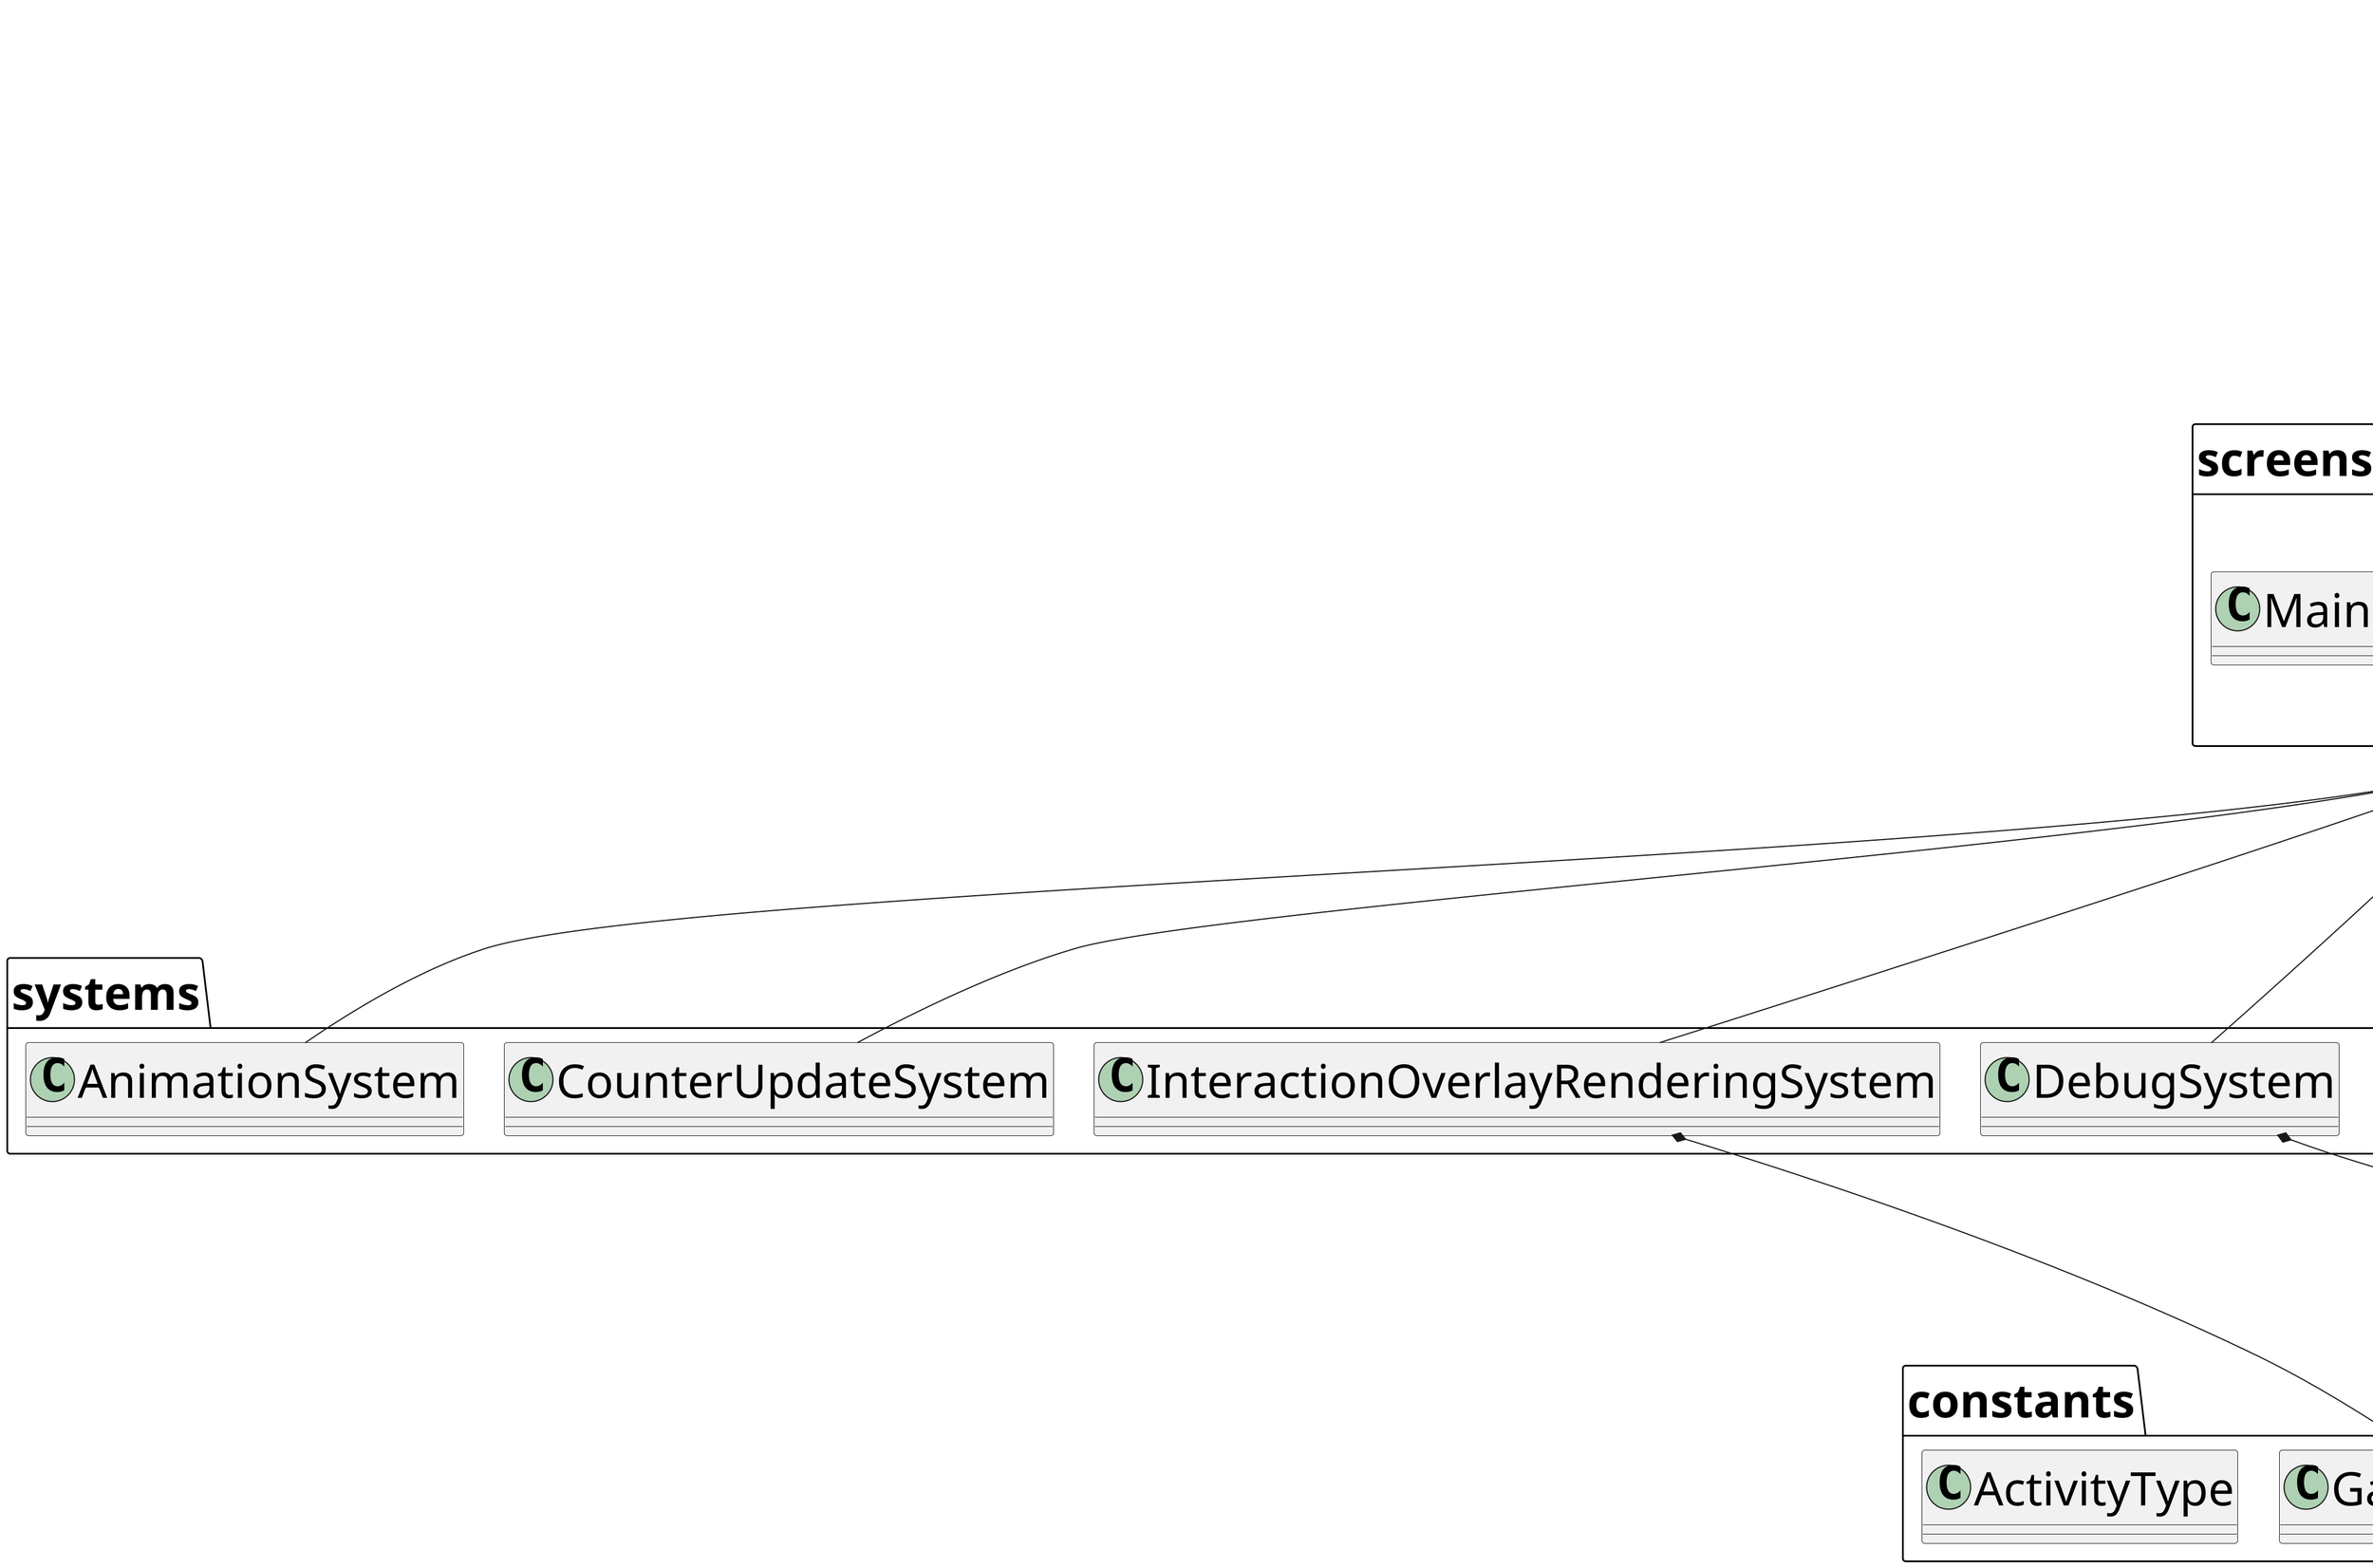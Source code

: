 @startuml
scale 2.0



package game{
    class HeslingtonHustle{}
    }


package screens{
    class MainMenu {
        '- game: HeslingtonHustle
        '- camera: Camera
        '- stage: Stage
        '- root: Table
        '+ MainMenu(game: HeslingtonHustle)
        '+ render(v: float): void
        '+ show(): void
        '+ resize(width: int, height: int): void
        '+ pause(): void
        '+ resume(): void
        '+ hide(): void
        '+ dispose(): void
    }

    class Playing {
        '- game: HeslingtonHustle
        '- camera: OrthographicCamera
        '- viewport: Viewport
        '- stage: Stage
        '- counters: Table
        '- days: Container<Label>
        '- engine: Engine
        '- gameState: GameState
        '- world: World
        '- debugRenderer: Box2DDebugRenderer
        '+ Playing(game: HeslingtonHustle)
        '+ render(delta: float): void
        '+ resize(width: int, height: int): void
        '+ show(): void
        '+ pause(): void
        '+ resume(): void
        '+ hide(): void
        '+ dispose(): void
        '- initTerrain(): void
        '- initInteractionLocations(engine: Engine): Entity[]
        '- initPlayerBody(): Fixture
        '- initPlayerEntity(engine: Engine): Entity
    }

    class EndScreen {
        '- MAX_DAY_SCORE: float
        '- MIN_DAY_SCORE: float
        '- camera: Camera
        '- stage: Stage

        '+ EndScreen(game: HeslingtonHustle,
        endGameState: GameState)
        '+ getDayScore(studyCount: int, mealCount: int,
        recreationCount: int): float
        '+ calculateExamScore(days: List<GameState.Day>): float
        '+ render(delta: float): void
        '+ resize(width: int, height: int): void
        '+ show(): void
        '+ pause(): void
        '+ resume(): void
        '+ hide(): void
        '+ dispose(): void
    }
}


'package models{
'    class GameState {
'        '- days: ArrayList<Day>
'        '- currentDay: Day
'        '- daysRemaining: int
'        '- energyRemaining: int
'        '- hoursRemaining: float
'        '- interactionOverlay: InteractionOverlay
'        '+ advanceDay(): void
'        '+ doActivity(timeUsage: int, energyUsage: int,
'        type: ActivityType, overlayText: String): boolean
'    }
'
'    class Day {
'        '- activityStats: HashMap<ActivityType, Integer>
'        '+ statFor(type: ActivityType): int
'    }
'
'    class InteractionOverlay {
'        '- text: String
'        '- displayFor: float
'        '+ InteractionOverlay(text: String, displayFor: float)
'    }
'
'    class PhysicsPolygon {
'        '- name: String
'        '- type: BodyDef.BodyType
'        '- position: Vector2
'        '- vertices: Vector2[]
'        '+ PhysicsPolygon()
'        '+ PhysicsPolygon(name: String, type: BodyDef.BodyType,
'        position: Vector2, vertices: Vector2...)
'        '+ getName(): String
'        '+ getType(): BodyDef.BodyType
'        '+ getPosition(): Vector2
'        '+ getVertices(): Vector2[]
'    }
'}

'package components{
'    class AnimationComponent {
'        '- spriteScale: float
'        '- animations: IntMap<Animation<Sprite>>
'        '- currentAnimation: int
'        '- time: float
'        '+ AnimationComponent(spriteScale: float)
'    }
'
'    class CounterComponent {
'        '- label: Label
'        '- valueResolver: CounterValueResolver
'        '+ CounterComponent(label: Label, valueResolver: CounterValueResolver)
'    }
'
'
'    class FixtureComponent {
'        '- fixture: Fixture
'        '+ FixtureComponent(fixture: Fixture)
'    }
'
'    class HitboxComponent {
'        '- rects: Rectangle[]
'        '- region: Rectangle
'        '+ HitboxComponent(rects: Rectangle...)
'    }
'
'    class InteractionComponent {
'        '- interactable: Interactable
'        '+ InteractionComponent(interactable: Interactable)
'    }
'
'    class PlayerComponent {
'        '- isInteracting: boolean
'    }
'
'    class PositionComponent {
'        '- x: float
'        '- y: float
'        '+ PositionComponent(x: float, y: float)
'        '+ PositionComponent()
'    }
'
'    class TextureComponent {
'        '- region: TextureRegion
'        '- scale: float
'        '- visible: boolean
'        '+ TextureComponent(region: TextureRegion, scale: float)
'        '+ show(): TextureComponent
'        '+ hide(): TextureComponent
'    }
'
'    class TooltipComponent {
'        '- tooltip: GlyphLayout
'        '+ TooltipComponent(font: BitmapFont, tooltip: String)
'    }
'}


package constants{
    class GameConstants {
'        {static} WORLD_WIDTH: int
'        {static} WORLD_HEIGHT: int
    }

    class MoveDirection {
'        {static} STATIONARY: int
'        {static} UP: int
'        {static} DOWN: int
'        {static} LEFT: int
'        {static} RIGHT: int
    }

    class PlayerConstants {
'        {static} HITBOX_RADIUS: float
'        {static} PLAYER_SPEED: float
'        {static} START_POSITION: Vector2
    }

    class ActivityType{}

}


package systems{
    class AnimationSystem {
        '- batch: SpriteBatch
        '- gameState: GameState
        '- am: ComponentMapper<AnimationComponent>
        '- fm: ComponentMapper<FixtureComponent>
        '- pm: ComponentMapper<PositionComponent>
        '+ AnimationSystem(batch: SpriteBatch, gameState: GameState)
        '+ update(deltaTime: float): void
        '- processEntity(entity: Entity, deltaTime: float): void
    }

    class CounterUpdateSystem {
        '- gameState: GameState
        '- cm: ComponentMapper<CounterComponent>
        '+ CounterUpdateSystem(gameState: GameState)
        '- processEntity(entity: Entity, deltaTime: float): void
    }

    class DebugSystem {
        '- shapeDrawer: ShapeDrawer
        '- hm: ComponentMapper<HitboxComponent>
        '- fm: ComponentMapper<FixtureComponent>
        '- interactables: ImmutableArray<Entity>
        '- playerEntity: Entity
        '+ DebugSystem(shapeDrawer: ShapeDrawer)
        '+ addedToEngine(engine: Engine): void
        '+ update(deltaTime: float): void
    }

    class InteractionOverlayRenderingSystem {
        '- batch: SpriteBatch
        '- font: BitmapFont
        '- shapeDrawer: ShapeDrawer
        '- gameState: GameState
        '- elapsed: float
        '+ InteractionOverlayRenderingSystem(batch: SpriteBatch,
'        font: BitmapFont, shapeDrawer: ShapeDrawer,
'        gameState: GameState)
        '+ update(deltaTime: float): void
    }

    class MapRenderingSystem {
        '- camera: OrthographicCamera
        '- renderer: OrthogonalTiledMapRenderer
        '+ MapRenderingSystem(tiledMap: TiledMap,
'        camera: OrthographicCamera)
        '+ update(deltaTime: float): void
    }

    class PlayerInputSystem {
        '- gameState: GameState
        '- playerEntity: Entity
        '- velocity: Vector2
        '- pm: ComponentMapper<PlayerComponent>
        '- fm: ComponentMapper<FixtureComponent>
        '- am: ComponentMapper<AnimationComponent>
        '+ PlayerInputSystem(gameState: GameState)
        '+ addedToEngine(engine: Engine): void
        '+ update(deltaTime: float): void
    }

    class PlayerInteractionSystem {
        '- gameState: GameState
        '- playerEntity: Entity
        '- interactables: ImmutableArray<Entity>
        '- plm: ComponentMapper<PlayerComponent>
        '- am: ComponentMapper<AnimationComponent>
        '- im: ComponentMapper<InteractionComponent>
        '- hm: ComponentMapper<HitboxComponent>
        '- fm: ComponentMapper<FixtureComponent>
        '+ PlayerInteractionSystem(gameState: GameState)
        '+ addedToEngine(engine: Engine): void
        '+ update(deltaTime: float): void
    }

    class StaticRenderingSystem {
        '- batch: SpriteBatch
        '- tm: ComponentMapper<TextureComponent>
        '- pm: ComponentMapper<PositionComponent>
        '+ StaticRenderingSystem(batch: SpriteBatch)
        '+ processEntity(entity: Entity, deltaTime: float): void
    }

    class TooltipRenderingSystem {
'        '- font: BitmapFont
'        '- shapeDrawer: ShapeDrawer
'        '- batch: SpriteBatch
'        '- gameState: GameState
'        '- hm: ComponentMapper<HitboxComponent>
'        '- tm: ComponentMapper<TooltipComponent>
'        '- fm: ComponentMapper<FixtureComponent>
'        '+ TooltipRenderingSystem(font: BitmapFont,
'        shapeDrawer: ShapeDrawer, batch: SpriteBatch,
'        gameState: GameState)
'        '+ addedToEngine(engine: Engine): void
'        '+ update(deltaTime: float): void
    }
}








HeslingtonHustle *----- EndScreen
HeslingtonHustle *----- Playing
HeslingtonHustle *----- MainMenu

'AnimationSystem *----- AnimationComponent
'AnimationSystem *----- FixtureComponent
'AnimationSystem *----- PositionComponent

'CounterUpdateSystem *----- CounterComponent
'
'DebugSystem *----- AnimationComponent
'DebugSystem *----- FixtureComponent
'DebugSystem *----- HitboxComponent
'DebugSystem *----- InteractionComponent
'DebugSystem *----- PlayerComponent
DebugSystem *----- PlayerConstants

InteractionOverlayRenderingSystem *----- GameConstants



'PlayerInputSystem *-----AnimationComponent
'PlayerInputSystem *-----FixtureComponent
'PlayerInputSystem *-----PlayerComponent
PlayerInputSystem *-----MoveDirection
PlayerInputSystem *-----PlayerConstants
'
'PlayerInteractionSystem *-----FixtureComponent
'PlayerInteractionSystem *-----HitboxComponent
''PlayerInteractionSystem *-----InteractionComponent
'PlayerInteractionSystem *-----PlayerComponent
PlayerInteractionSystem *-----PlayerConstants

'StaticRenderingSystem *----- PositionComponent
'StaticRenderingSystem *----- TextureComponent
'
'TooltipRenderingSystem *----- FixtureComponent
'TooltipRenderingSystem *----- HitboxComponent
'TooltipRenderingSystem *----- PlayerComponent
'TooltipRenderingSystem *----- TooltipComponent
TooltipRenderingSystem *----- PlayerConstants


'GameState *----- ActivityType
'GameState *----- GameConstants





'Playing *----- AnimationComponent
'Playing *----- CounterComponent
'Playing *----- FixtureComponent
'Playing *----- HitboxComponent
'Playing *----- InteractionComponent
'Playing *----- PlayerComponent
'Playing *----- PositionComponent
'Playing *----- TextureComponent
'Playing *----- TooltipComponent



'
'Playing *----- GameState
'Playing *----- PhysicsPolygon


Playing *----- AnimationSystem
Playing *----- CounterUpdateSystem
Playing *----- DebugSystem
Playing *----- InteractionOverlayRenderingSystem
Playing *----- MapRenderingSystem
Playing *----- PlayerInputSystem
Playing *----- PlayerInteractionSystem
Playing *----- StaticRenderingSystem
Playing *----- TooltipRenderingSystem
'
'EndScreen *----- GameState



skinparam defaultFontSize 40


@enduml